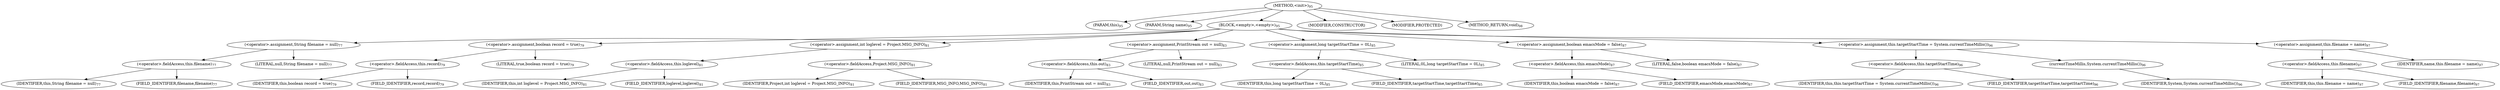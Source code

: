 digraph "&lt;init&gt;" {  
"63" [label = <(METHOD,&lt;init&gt;)<SUB>95</SUB>> ]
"64" [label = <(PARAM,this)<SUB>95</SUB>> ]
"65" [label = <(PARAM,String name)<SUB>95</SUB>> ]
"66" [label = <(BLOCK,&lt;empty&gt;,&lt;empty&gt;)<SUB>95</SUB>> ]
"67" [label = <(&lt;operator&gt;.assignment,String filename = null)<SUB>77</SUB>> ]
"68" [label = <(&lt;operator&gt;.fieldAccess,this.filename)<SUB>77</SUB>> ]
"69" [label = <(IDENTIFIER,this,String filename = null)<SUB>77</SUB>> ]
"70" [label = <(FIELD_IDENTIFIER,filename,filename)<SUB>77</SUB>> ]
"71" [label = <(LITERAL,null,String filename = null)<SUB>77</SUB>> ]
"72" [label = <(&lt;operator&gt;.assignment,boolean record = true)<SUB>79</SUB>> ]
"73" [label = <(&lt;operator&gt;.fieldAccess,this.record)<SUB>79</SUB>> ]
"74" [label = <(IDENTIFIER,this,boolean record = true)<SUB>79</SUB>> ]
"75" [label = <(FIELD_IDENTIFIER,record,record)<SUB>79</SUB>> ]
"76" [label = <(LITERAL,true,boolean record = true)<SUB>79</SUB>> ]
"77" [label = <(&lt;operator&gt;.assignment,int loglevel = Project.MSG_INFO)<SUB>81</SUB>> ]
"78" [label = <(&lt;operator&gt;.fieldAccess,this.loglevel)<SUB>81</SUB>> ]
"79" [label = <(IDENTIFIER,this,int loglevel = Project.MSG_INFO)<SUB>81</SUB>> ]
"80" [label = <(FIELD_IDENTIFIER,loglevel,loglevel)<SUB>81</SUB>> ]
"81" [label = <(&lt;operator&gt;.fieldAccess,Project.MSG_INFO)<SUB>81</SUB>> ]
"82" [label = <(IDENTIFIER,Project,int loglevel = Project.MSG_INFO)<SUB>81</SUB>> ]
"83" [label = <(FIELD_IDENTIFIER,MSG_INFO,MSG_INFO)<SUB>81</SUB>> ]
"84" [label = <(&lt;operator&gt;.assignment,PrintStream out = null)<SUB>83</SUB>> ]
"85" [label = <(&lt;operator&gt;.fieldAccess,this.out)<SUB>83</SUB>> ]
"86" [label = <(IDENTIFIER,this,PrintStream out = null)<SUB>83</SUB>> ]
"87" [label = <(FIELD_IDENTIFIER,out,out)<SUB>83</SUB>> ]
"88" [label = <(LITERAL,null,PrintStream out = null)<SUB>83</SUB>> ]
"89" [label = <(&lt;operator&gt;.assignment,long targetStartTime = 0L)<SUB>85</SUB>> ]
"90" [label = <(&lt;operator&gt;.fieldAccess,this.targetStartTime)<SUB>85</SUB>> ]
"91" [label = <(IDENTIFIER,this,long targetStartTime = 0L)<SUB>85</SUB>> ]
"92" [label = <(FIELD_IDENTIFIER,targetStartTime,targetStartTime)<SUB>85</SUB>> ]
"93" [label = <(LITERAL,0L,long targetStartTime = 0L)<SUB>85</SUB>> ]
"94" [label = <(&lt;operator&gt;.assignment,boolean emacsMode = false)<SUB>87</SUB>> ]
"95" [label = <(&lt;operator&gt;.fieldAccess,this.emacsMode)<SUB>87</SUB>> ]
"96" [label = <(IDENTIFIER,this,boolean emacsMode = false)<SUB>87</SUB>> ]
"97" [label = <(FIELD_IDENTIFIER,emacsMode,emacsMode)<SUB>87</SUB>> ]
"98" [label = <(LITERAL,false,boolean emacsMode = false)<SUB>87</SUB>> ]
"99" [label = <(&lt;operator&gt;.assignment,this.targetStartTime = System.currentTimeMillis())<SUB>96</SUB>> ]
"100" [label = <(&lt;operator&gt;.fieldAccess,this.targetStartTime)<SUB>96</SUB>> ]
"101" [label = <(IDENTIFIER,this,this.targetStartTime = System.currentTimeMillis())<SUB>96</SUB>> ]
"102" [label = <(FIELD_IDENTIFIER,targetStartTime,targetStartTime)<SUB>96</SUB>> ]
"103" [label = <(currentTimeMillis,System.currentTimeMillis())<SUB>96</SUB>> ]
"104" [label = <(IDENTIFIER,System,System.currentTimeMillis())<SUB>96</SUB>> ]
"105" [label = <(&lt;operator&gt;.assignment,this.filename = name)<SUB>97</SUB>> ]
"106" [label = <(&lt;operator&gt;.fieldAccess,this.filename)<SUB>97</SUB>> ]
"107" [label = <(IDENTIFIER,this,this.filename = name)<SUB>97</SUB>> ]
"108" [label = <(FIELD_IDENTIFIER,filename,filename)<SUB>97</SUB>> ]
"109" [label = <(IDENTIFIER,name,this.filename = name)<SUB>97</SUB>> ]
"110" [label = <(MODIFIER,CONSTRUCTOR)> ]
"111" [label = <(MODIFIER,PROTECTED)> ]
"112" [label = <(METHOD_RETURN,void)<SUB>98</SUB>> ]
  "63" -> "64" 
  "63" -> "65" 
  "63" -> "66" 
  "63" -> "110" 
  "63" -> "111" 
  "63" -> "112" 
  "66" -> "67" 
  "66" -> "72" 
  "66" -> "77" 
  "66" -> "84" 
  "66" -> "89" 
  "66" -> "94" 
  "66" -> "99" 
  "66" -> "105" 
  "67" -> "68" 
  "67" -> "71" 
  "68" -> "69" 
  "68" -> "70" 
  "72" -> "73" 
  "72" -> "76" 
  "73" -> "74" 
  "73" -> "75" 
  "77" -> "78" 
  "77" -> "81" 
  "78" -> "79" 
  "78" -> "80" 
  "81" -> "82" 
  "81" -> "83" 
  "84" -> "85" 
  "84" -> "88" 
  "85" -> "86" 
  "85" -> "87" 
  "89" -> "90" 
  "89" -> "93" 
  "90" -> "91" 
  "90" -> "92" 
  "94" -> "95" 
  "94" -> "98" 
  "95" -> "96" 
  "95" -> "97" 
  "99" -> "100" 
  "99" -> "103" 
  "100" -> "101" 
  "100" -> "102" 
  "103" -> "104" 
  "105" -> "106" 
  "105" -> "109" 
  "106" -> "107" 
  "106" -> "108" 
}
